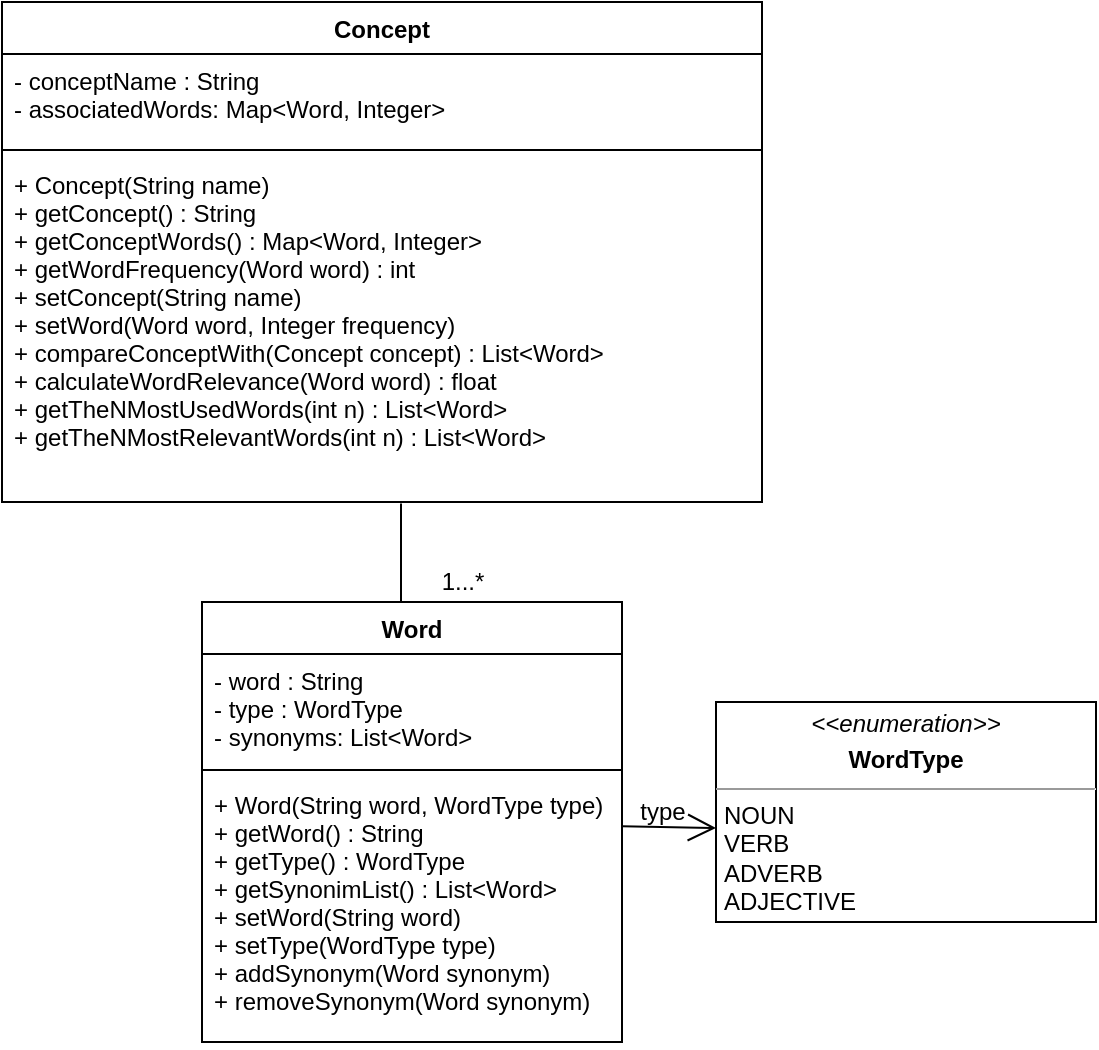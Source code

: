 <mxfile version="17.1.3" type="device"><diagram id="C5RBs43oDa-KdzZeNtuy" name="Page-1"><mxGraphModel dx="1043" dy="1726" grid="1" gridSize="10" guides="1" tooltips="1" connect="1" arrows="1" fold="1" page="1" pageScale="1" pageWidth="827" pageHeight="1169" math="0" shadow="0"><root><mxCell id="WIyWlLk6GJQsqaUBKTNV-0"/><mxCell id="WIyWlLk6GJQsqaUBKTNV-1" parent="WIyWlLk6GJQsqaUBKTNV-0"/><mxCell id="bfvDChtMbnGch_NbgRt_-0" value="Word" style="swimlane;fontStyle=1;align=center;verticalAlign=top;childLayout=stackLayout;horizontal=1;startSize=26;horizontalStack=0;resizeParent=1;resizeParentMax=0;resizeLast=0;collapsible=1;marginBottom=0;" vertex="1" parent="WIyWlLk6GJQsqaUBKTNV-1"><mxGeometry x="290" y="210" width="210" height="220" as="geometry"/></mxCell><mxCell id="bfvDChtMbnGch_NbgRt_-1" value="- word : String&#xA;- type : WordType &#xA;- synonyms: List&lt;Word&gt;&#xA;&#xA;" style="text;strokeColor=none;fillColor=none;align=left;verticalAlign=top;spacingLeft=4;spacingRight=4;overflow=hidden;rotatable=0;points=[[0,0.5],[1,0.5]];portConstraint=eastwest;" vertex="1" parent="bfvDChtMbnGch_NbgRt_-0"><mxGeometry y="26" width="210" height="54" as="geometry"/></mxCell><mxCell id="bfvDChtMbnGch_NbgRt_-2" value="" style="line;strokeWidth=1;fillColor=none;align=left;verticalAlign=middle;spacingTop=-1;spacingLeft=3;spacingRight=3;rotatable=0;labelPosition=right;points=[];portConstraint=eastwest;" vertex="1" parent="bfvDChtMbnGch_NbgRt_-0"><mxGeometry y="80" width="210" height="8" as="geometry"/></mxCell><mxCell id="bfvDChtMbnGch_NbgRt_-3" value="+ Word(String word, WordType type) &#xA;+ getWord() : String&#xA;+ getType() : WordType &#xA;+ getSynonimList() : List&lt;Word&gt;&#xA;+ setWord(String word)&#xA;+ setType(WordType type)&#xA;+ addSynonym(Word synonym)&#xA;+ removeSynonym(Word synonym)&#xA;" style="text;strokeColor=none;fillColor=none;align=left;verticalAlign=top;spacingLeft=4;spacingRight=4;overflow=hidden;rotatable=0;points=[[0,0.5],[1,0.5]];portConstraint=eastwest;" vertex="1" parent="bfvDChtMbnGch_NbgRt_-0"><mxGeometry y="88" width="210" height="132" as="geometry"/></mxCell><mxCell id="bfvDChtMbnGch_NbgRt_-8" value="&lt;p style=&quot;margin: 0px ; margin-top: 4px ; text-align: center&quot;&gt;&lt;i&gt;&amp;lt;&amp;lt;enumeration&amp;gt;&amp;gt;&lt;/i&gt;&lt;/p&gt;&lt;p style=&quot;margin: 0px ; margin-top: 4px ; text-align: center&quot;&gt;&lt;b&gt;WordType&lt;/b&gt;&lt;br&gt;&lt;/p&gt;&lt;hr size=&quot;1&quot;&gt;&lt;p style=&quot;margin: 0px ; margin-left: 4px&quot;&gt;NOUN&lt;/p&gt;&lt;p style=&quot;margin: 0px ; margin-left: 4px&quot;&gt;VERB&lt;/p&gt;&lt;p style=&quot;margin: 0px ; margin-left: 4px&quot;&gt;ADVERB&lt;/p&gt;&lt;p style=&quot;margin: 0px ; margin-left: 4px&quot;&gt;ADJECTIVE&lt;br&gt;&lt;/p&gt;&lt;hr size=&quot;1&quot;&gt;" style="verticalAlign=top;align=left;overflow=fill;fontSize=12;fontFamily=Helvetica;html=1;" vertex="1" parent="WIyWlLk6GJQsqaUBKTNV-1"><mxGeometry x="547" y="260" width="190" height="110" as="geometry"/></mxCell><mxCell id="bfvDChtMbnGch_NbgRt_-9" value="Concept" style="swimlane;fontStyle=1;align=center;verticalAlign=top;childLayout=stackLayout;horizontal=1;startSize=26;horizontalStack=0;resizeParent=1;resizeParentMax=0;resizeLast=0;collapsible=1;marginBottom=0;" vertex="1" parent="WIyWlLk6GJQsqaUBKTNV-1"><mxGeometry x="190" y="-90" width="380" height="250" as="geometry"/></mxCell><mxCell id="bfvDChtMbnGch_NbgRt_-10" value="- conceptName : String&#xA;- associatedWords: Map&lt;Word, Integer&gt;" style="text;strokeColor=none;fillColor=none;align=left;verticalAlign=top;spacingLeft=4;spacingRight=4;overflow=hidden;rotatable=0;points=[[0,0.5],[1,0.5]];portConstraint=eastwest;" vertex="1" parent="bfvDChtMbnGch_NbgRt_-9"><mxGeometry y="26" width="380" height="44" as="geometry"/></mxCell><mxCell id="bfvDChtMbnGch_NbgRt_-11" value="" style="line;strokeWidth=1;fillColor=none;align=left;verticalAlign=middle;spacingTop=-1;spacingLeft=3;spacingRight=3;rotatable=0;labelPosition=right;points=[];portConstraint=eastwest;" vertex="1" parent="bfvDChtMbnGch_NbgRt_-9"><mxGeometry y="70" width="380" height="8" as="geometry"/></mxCell><mxCell id="bfvDChtMbnGch_NbgRt_-12" value="+ Concept(String name)&#xA;+ getConcept() : String&#xA;+ getConceptWords() : Map&lt;Word, Integer&gt;&#xA;+ getWordFrequency(Word word) : int&#xA;+ setConcept(String name)&#xA;+ setWord(Word word, Integer frequency)&#xA;+ compareConceptWith(Concept concept) : List&lt;Word&gt;&#xA;+ calculateWordRelevance(Word word) : float&#xA;+ getTheNMostUsedWords(int n) : List&lt;Word&gt;&#xA;+ getTheNMostRelevantWords(int n) : List&lt;Word&gt;&#xA;" style="text;strokeColor=none;fillColor=none;align=left;verticalAlign=top;spacingLeft=4;spacingRight=4;overflow=hidden;rotatable=0;points=[[0,0.5],[1,0.5]];portConstraint=eastwest;" vertex="1" parent="bfvDChtMbnGch_NbgRt_-9"><mxGeometry y="78" width="380" height="172" as="geometry"/></mxCell><mxCell id="bfvDChtMbnGch_NbgRt_-14" value="" style="endArrow=open;endFill=1;endSize=12;html=1;rounded=0;entryX=0;entryY=0.573;entryDx=0;entryDy=0;entryPerimeter=0;" edge="1" parent="WIyWlLk6GJQsqaUBKTNV-1" source="bfvDChtMbnGch_NbgRt_-0" target="bfvDChtMbnGch_NbgRt_-8"><mxGeometry width="160" relative="1" as="geometry"><mxPoint x="390" y="293" as="sourcePoint"/><mxPoint x="430" y="300" as="targetPoint"/></mxGeometry></mxCell><mxCell id="bfvDChtMbnGch_NbgRt_-15" value="type" style="text;html=1;align=center;verticalAlign=middle;resizable=0;points=[];autosize=1;strokeColor=none;fillColor=none;" vertex="1" parent="WIyWlLk6GJQsqaUBKTNV-1"><mxGeometry x="500" y="305" width="40" height="20" as="geometry"/></mxCell><mxCell id="bfvDChtMbnGch_NbgRt_-20" value="1...*" style="text;html=1;align=center;verticalAlign=middle;resizable=0;points=[];autosize=1;strokeColor=none;fillColor=none;" vertex="1" parent="WIyWlLk6GJQsqaUBKTNV-1"><mxGeometry x="400" y="190" width="40" height="20" as="geometry"/></mxCell><mxCell id="bfvDChtMbnGch_NbgRt_-32" value="" style="endArrow=none;html=1;edgeStyle=orthogonalEdgeStyle;rounded=0;entryX=0.525;entryY=1.004;entryDx=0;entryDy=0;entryPerimeter=0;exitX=0.5;exitY=0;exitDx=0;exitDy=0;" edge="1" parent="WIyWlLk6GJQsqaUBKTNV-1" source="bfvDChtMbnGch_NbgRt_-0" target="bfvDChtMbnGch_NbgRt_-12"><mxGeometry relative="1" as="geometry"><mxPoint x="300" y="210" as="sourcePoint"/><mxPoint x="460" y="210" as="targetPoint"/><Array as="points"><mxPoint x="365" y="210"/><mxPoint x="390" y="210"/></Array></mxGeometry></mxCell></root></mxGraphModel></diagram></mxfile>